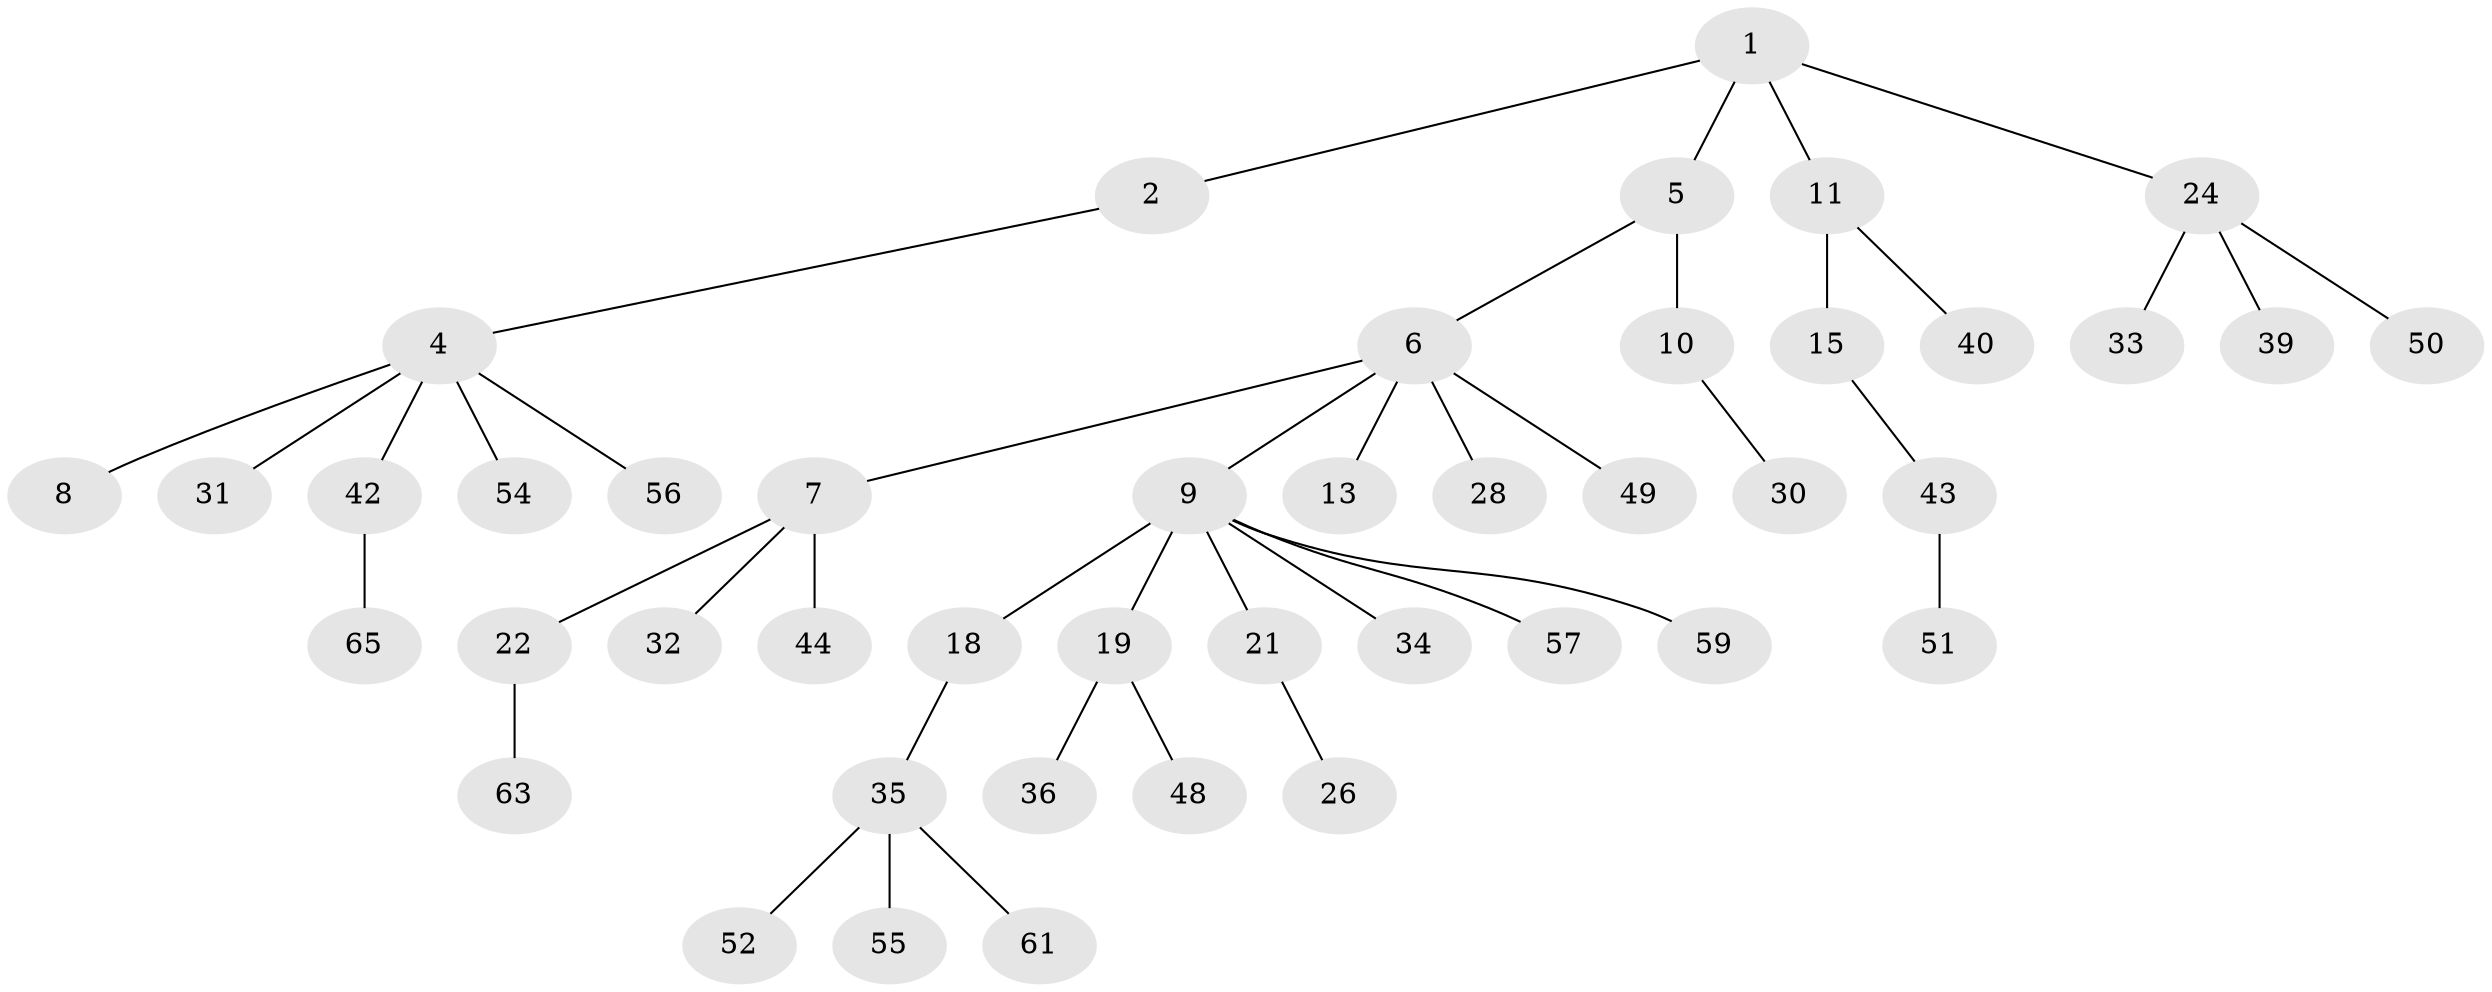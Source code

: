 // Generated by graph-tools (version 1.1) at 2025/52/02/27/25 19:52:11]
// undirected, 44 vertices, 43 edges
graph export_dot {
graph [start="1"]
  node [color=gray90,style=filled];
  1 [super="+3"];
  2 [super="+12"];
  4 [super="+20"];
  5 [super="+41"];
  6 [super="+38"];
  7 [super="+29"];
  8 [super="+16"];
  9 [super="+14"];
  10 [super="+17"];
  11 [super="+23"];
  13;
  15;
  18 [super="+27"];
  19 [super="+66"];
  21;
  22 [super="+25"];
  24 [super="+46"];
  26 [super="+67"];
  28 [super="+58"];
  30 [super="+62"];
  31;
  32;
  33 [super="+47"];
  34;
  35 [super="+37"];
  36 [super="+64"];
  39;
  40;
  42;
  43 [super="+45"];
  44 [super="+53"];
  48;
  49;
  50;
  51;
  52;
  54;
  55 [super="+60"];
  56;
  57;
  59;
  61;
  63;
  65;
  1 -- 2;
  1 -- 5;
  1 -- 24;
  1 -- 11;
  2 -- 4;
  4 -- 8;
  4 -- 42;
  4 -- 54;
  4 -- 56;
  4 -- 31;
  5 -- 6;
  5 -- 10;
  6 -- 7;
  6 -- 9;
  6 -- 13;
  6 -- 28;
  6 -- 49;
  7 -- 22;
  7 -- 32;
  7 -- 44;
  9 -- 34;
  9 -- 18;
  9 -- 19;
  9 -- 21;
  9 -- 59;
  9 -- 57;
  10 -- 30;
  11 -- 15;
  11 -- 40;
  15 -- 43;
  18 -- 35;
  19 -- 36;
  19 -- 48;
  21 -- 26;
  22 -- 63;
  24 -- 33;
  24 -- 39;
  24 -- 50;
  35 -- 55;
  35 -- 61;
  35 -- 52;
  42 -- 65;
  43 -- 51;
}
